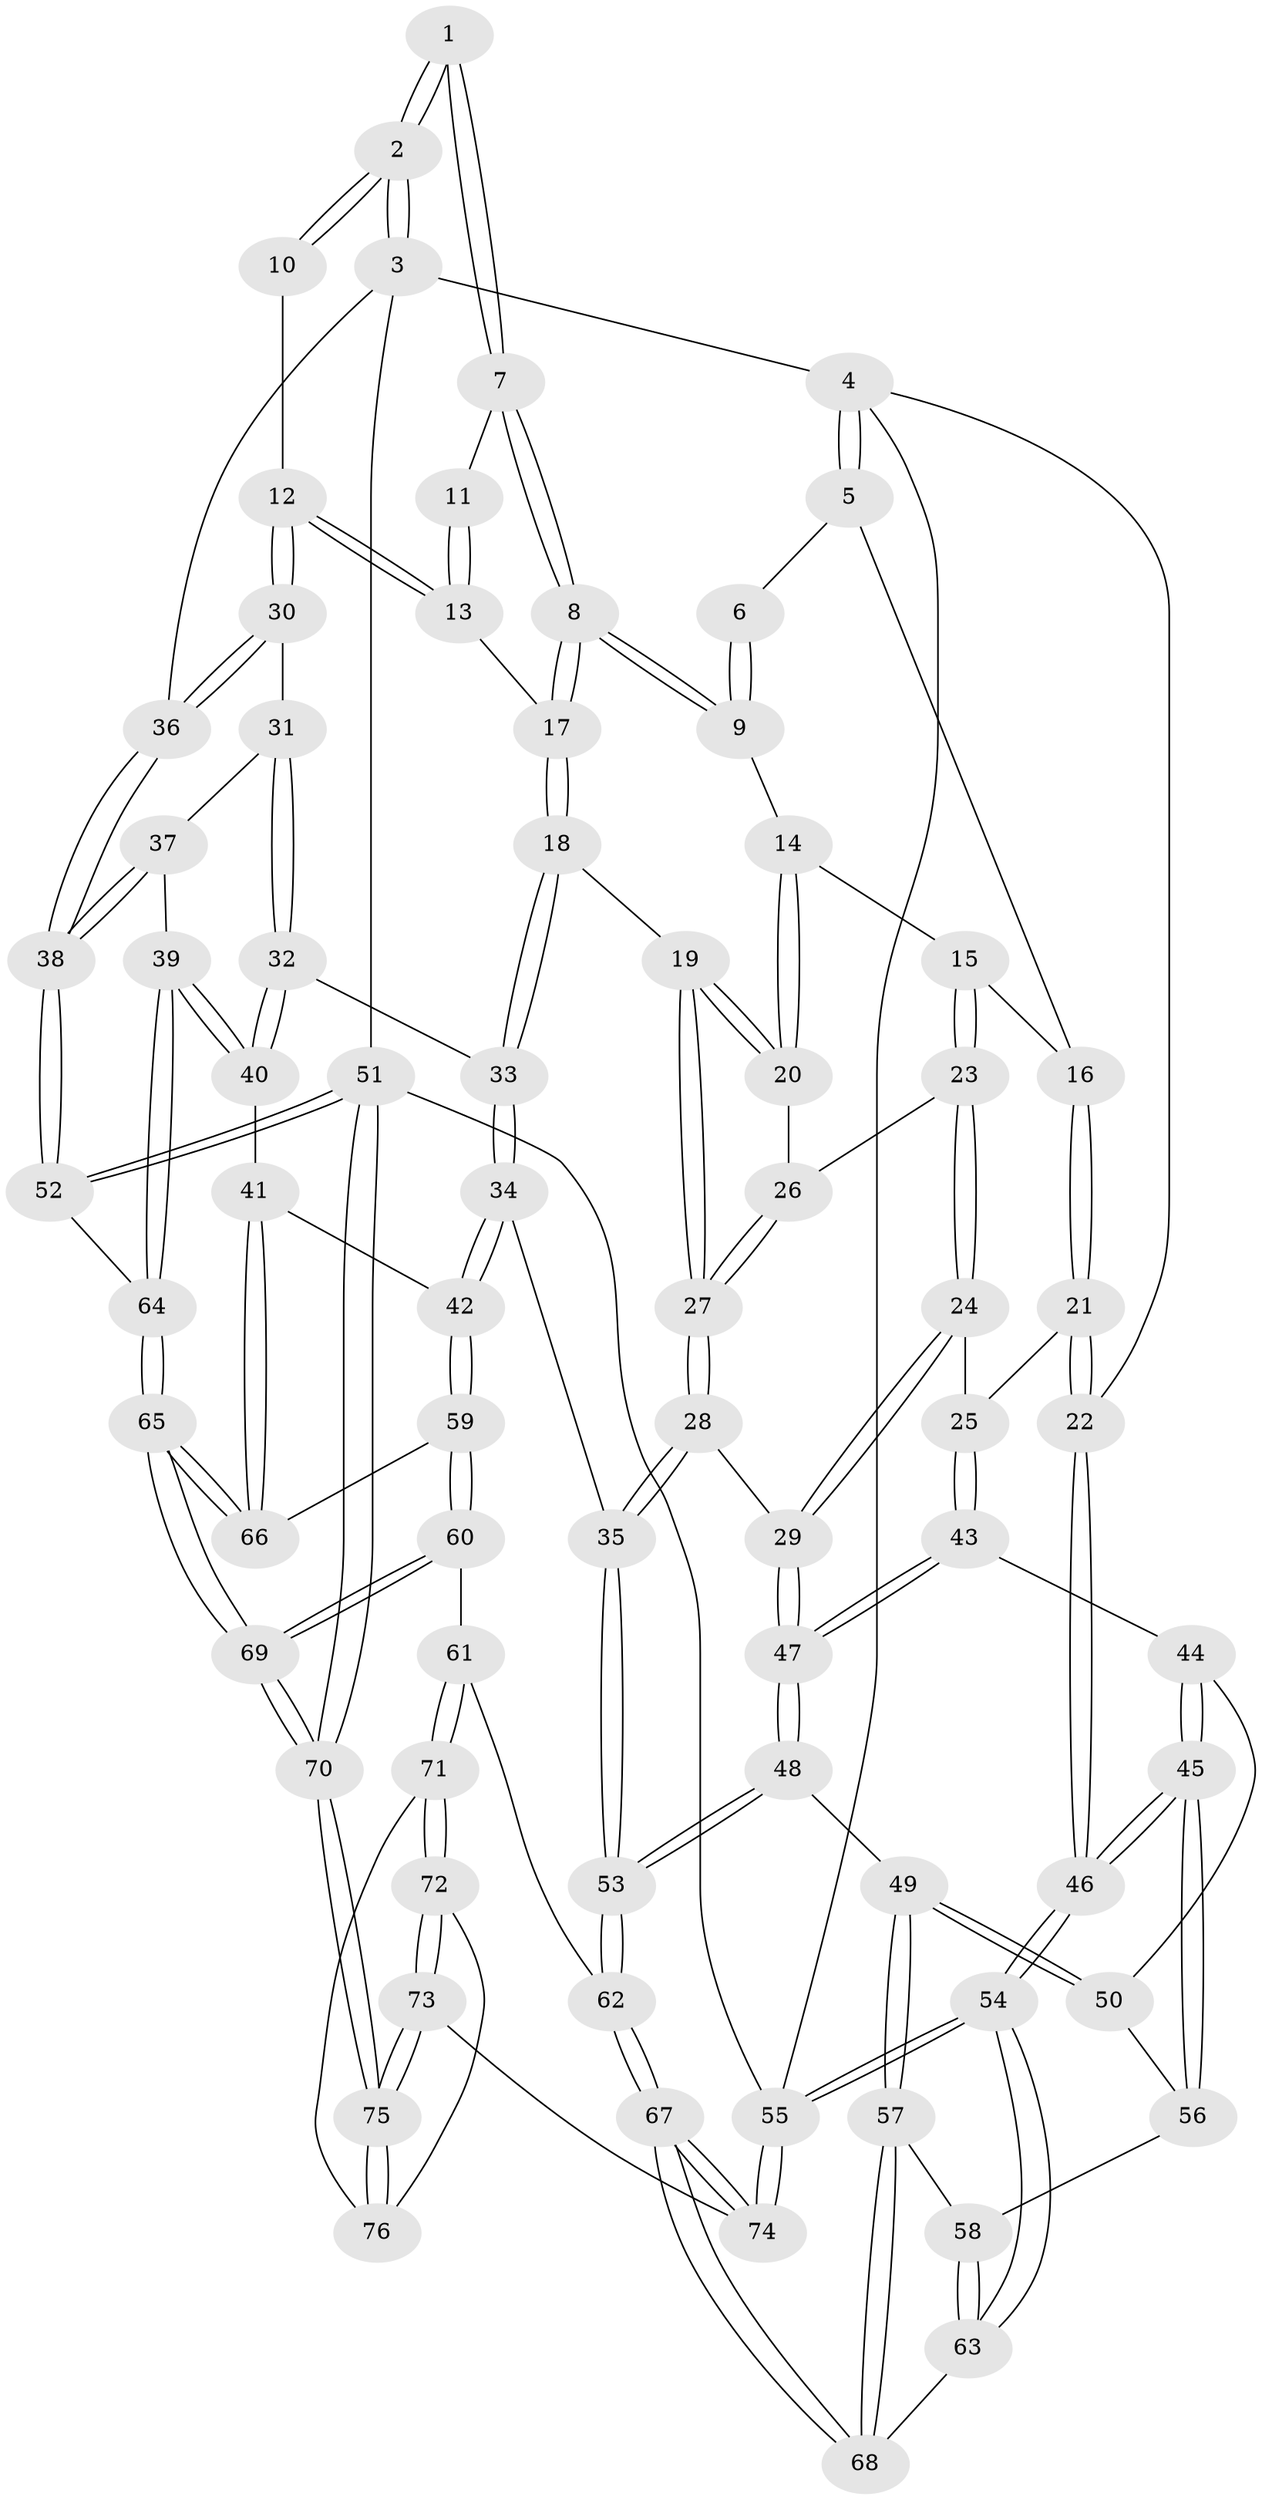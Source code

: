 // coarse degree distribution, {5: 0.37735849056603776, 4: 0.39622641509433965, 3: 0.07547169811320754, 6: 0.1509433962264151}
// Generated by graph-tools (version 1.1) at 2025/21/03/04/25 18:21:04]
// undirected, 76 vertices, 187 edges
graph export_dot {
graph [start="1"]
  node [color=gray90,style=filled];
  1 [pos="+0.800754120594022+0"];
  2 [pos="+1+0"];
  3 [pos="+1+0"];
  4 [pos="+0+0"];
  5 [pos="+0.10793261786840852+0"];
  6 [pos="+0.6047456203611644+0"];
  7 [pos="+0.7221372643445542+0.08228699142624854"];
  8 [pos="+0.7039125954870431+0.12797280947200598"];
  9 [pos="+0.5199898132346324+0.1078908003570027"];
  10 [pos="+0.9154702665890533+0.08628001511591694"];
  11 [pos="+0.8358417164496789+0.11131429566327894"];
  12 [pos="+0.8218762928216465+0.272969918850232"];
  13 [pos="+0.7771125835984501+0.2559072669127749"];
  14 [pos="+0.5101178630882425+0.11589708946592034"];
  15 [pos="+0.3377059458971594+0.16336305664352638"];
  16 [pos="+0.2761662846876432+0.10809787990692482"];
  17 [pos="+0.7404539422314554+0.24541589120342275"];
  18 [pos="+0.6719428498992996+0.29148689646582016"];
  19 [pos="+0.622864923773672+0.292443781204245"];
  20 [pos="+0.6013671870419123+0.27809558719924266"];
  21 [pos="+0.030753486994254235+0.3429394121477498"];
  22 [pos="+0+0.2851819794410606"];
  23 [pos="+0.34556116772254797+0.20502448825239641"];
  24 [pos="+0.31720429364018715+0.2981879985624658"];
  25 [pos="+0.06703225099315241+0.37519671224247053"];
  26 [pos="+0.43855172796628455+0.27810892911256546"];
  27 [pos="+0.5100811935023194+0.4232182314713885"];
  28 [pos="+0.5064302252588115+0.44960102105873667"];
  29 [pos="+0.3152674452935695+0.4586968876983601"];
  30 [pos="+0.8259194884466631+0.2763945752784812"];
  31 [pos="+0.851557046322414+0.32913715668936366"];
  32 [pos="+0.7462008208907199+0.441154579823995"];
  33 [pos="+0.6778827945565155+0.4070871490529314"];
  34 [pos="+0.5750307838569337+0.5327830844252667"];
  35 [pos="+0.5626926734685932+0.5225698672967756"];
  36 [pos="+1+0.06470146004164858"];
  37 [pos="+0.8653592188517436+0.34342868628872436"];
  38 [pos="+1+0.46829587549760054"];
  39 [pos="+0.820763211225472+0.5798985277026809"];
  40 [pos="+0.7808158064747726+0.5636426314998169"];
  41 [pos="+0.6498167890048601+0.5680274440316967"];
  42 [pos="+0.5820798626295394+0.5470895822990292"];
  43 [pos="+0.11722436982094736+0.4478319262230999"];
  44 [pos="+0.11191937874951559+0.45565552887588207"];
  45 [pos="+0+0.5876608547956935"];
  46 [pos="+0+0.591056435114401"];
  47 [pos="+0.26115497100049234+0.5261855964816061"];
  48 [pos="+0.270960767538553+0.6186009729872161"];
  49 [pos="+0.18382498006435832+0.6636241394262635"];
  50 [pos="+0.052278578673675025+0.6084574725434115"];
  51 [pos="+1+1"];
  52 [pos="+1+0.5474697809700931"];
  53 [pos="+0.27593063734701995+0.6229985726650509"];
  54 [pos="+0+0.8688586196962259"];
  55 [pos="+0+1"];
  56 [pos="+0.03976910042008641+0.6106046760509047"];
  57 [pos="+0.11483978968569415+0.7527952736371339"];
  58 [pos="+0.03662335472375849+0.6512377444482755"];
  59 [pos="+0.5173411813186246+0.6931515968756863"];
  60 [pos="+0.46961722546612744+0.7410111798994709"];
  61 [pos="+0.4016217048411124+0.7586659815121416"];
  62 [pos="+0.37347254344115155+0.745499625770305"];
  63 [pos="+0+0.8208397725114793"];
  64 [pos="+0.847724200963114+0.6041664846522438"];
  65 [pos="+0.7879103574264306+0.8296717138164386"];
  66 [pos="+0.6875933367232975+0.7365607102103424"];
  67 [pos="+0.17567734790467554+0.9088758768496387"];
  68 [pos="+0.07328748079648992+0.8176985016704248"];
  69 [pos="+0.8103598976373574+1"];
  70 [pos="+0.8728984750090857+1"];
  71 [pos="+0.4068093397012026+0.8173031367538081"];
  72 [pos="+0.3694063313170775+0.9536739727771116"];
  73 [pos="+0.2853512130512556+1"];
  74 [pos="+0.24801020149145783+1"];
  75 [pos="+0.7576283396258184+1"];
  76 [pos="+0.51116112724532+0.9371944193633515"];
  1 -- 2;
  1 -- 2;
  1 -- 7;
  1 -- 7;
  2 -- 3;
  2 -- 3;
  2 -- 10;
  2 -- 10;
  3 -- 4;
  3 -- 36;
  3 -- 51;
  4 -- 5;
  4 -- 5;
  4 -- 22;
  4 -- 55;
  5 -- 6;
  5 -- 16;
  6 -- 9;
  6 -- 9;
  7 -- 8;
  7 -- 8;
  7 -- 11;
  8 -- 9;
  8 -- 9;
  8 -- 17;
  8 -- 17;
  9 -- 14;
  10 -- 12;
  11 -- 13;
  11 -- 13;
  12 -- 13;
  12 -- 13;
  12 -- 30;
  12 -- 30;
  13 -- 17;
  14 -- 15;
  14 -- 20;
  14 -- 20;
  15 -- 16;
  15 -- 23;
  15 -- 23;
  16 -- 21;
  16 -- 21;
  17 -- 18;
  17 -- 18;
  18 -- 19;
  18 -- 33;
  18 -- 33;
  19 -- 20;
  19 -- 20;
  19 -- 27;
  19 -- 27;
  20 -- 26;
  21 -- 22;
  21 -- 22;
  21 -- 25;
  22 -- 46;
  22 -- 46;
  23 -- 24;
  23 -- 24;
  23 -- 26;
  24 -- 25;
  24 -- 29;
  24 -- 29;
  25 -- 43;
  25 -- 43;
  26 -- 27;
  26 -- 27;
  27 -- 28;
  27 -- 28;
  28 -- 29;
  28 -- 35;
  28 -- 35;
  29 -- 47;
  29 -- 47;
  30 -- 31;
  30 -- 36;
  30 -- 36;
  31 -- 32;
  31 -- 32;
  31 -- 37;
  32 -- 33;
  32 -- 40;
  32 -- 40;
  33 -- 34;
  33 -- 34;
  34 -- 35;
  34 -- 42;
  34 -- 42;
  35 -- 53;
  35 -- 53;
  36 -- 38;
  36 -- 38;
  37 -- 38;
  37 -- 38;
  37 -- 39;
  38 -- 52;
  38 -- 52;
  39 -- 40;
  39 -- 40;
  39 -- 64;
  39 -- 64;
  40 -- 41;
  41 -- 42;
  41 -- 66;
  41 -- 66;
  42 -- 59;
  42 -- 59;
  43 -- 44;
  43 -- 47;
  43 -- 47;
  44 -- 45;
  44 -- 45;
  44 -- 50;
  45 -- 46;
  45 -- 46;
  45 -- 56;
  45 -- 56;
  46 -- 54;
  46 -- 54;
  47 -- 48;
  47 -- 48;
  48 -- 49;
  48 -- 53;
  48 -- 53;
  49 -- 50;
  49 -- 50;
  49 -- 57;
  49 -- 57;
  50 -- 56;
  51 -- 52;
  51 -- 52;
  51 -- 70;
  51 -- 70;
  51 -- 55;
  52 -- 64;
  53 -- 62;
  53 -- 62;
  54 -- 55;
  54 -- 55;
  54 -- 63;
  54 -- 63;
  55 -- 74;
  55 -- 74;
  56 -- 58;
  57 -- 58;
  57 -- 68;
  57 -- 68;
  58 -- 63;
  58 -- 63;
  59 -- 60;
  59 -- 60;
  59 -- 66;
  60 -- 61;
  60 -- 69;
  60 -- 69;
  61 -- 62;
  61 -- 71;
  61 -- 71;
  62 -- 67;
  62 -- 67;
  63 -- 68;
  64 -- 65;
  64 -- 65;
  65 -- 66;
  65 -- 66;
  65 -- 69;
  65 -- 69;
  67 -- 68;
  67 -- 68;
  67 -- 74;
  67 -- 74;
  69 -- 70;
  69 -- 70;
  70 -- 75;
  70 -- 75;
  71 -- 72;
  71 -- 72;
  71 -- 76;
  72 -- 73;
  72 -- 73;
  72 -- 76;
  73 -- 74;
  73 -- 75;
  73 -- 75;
  75 -- 76;
  75 -- 76;
}

